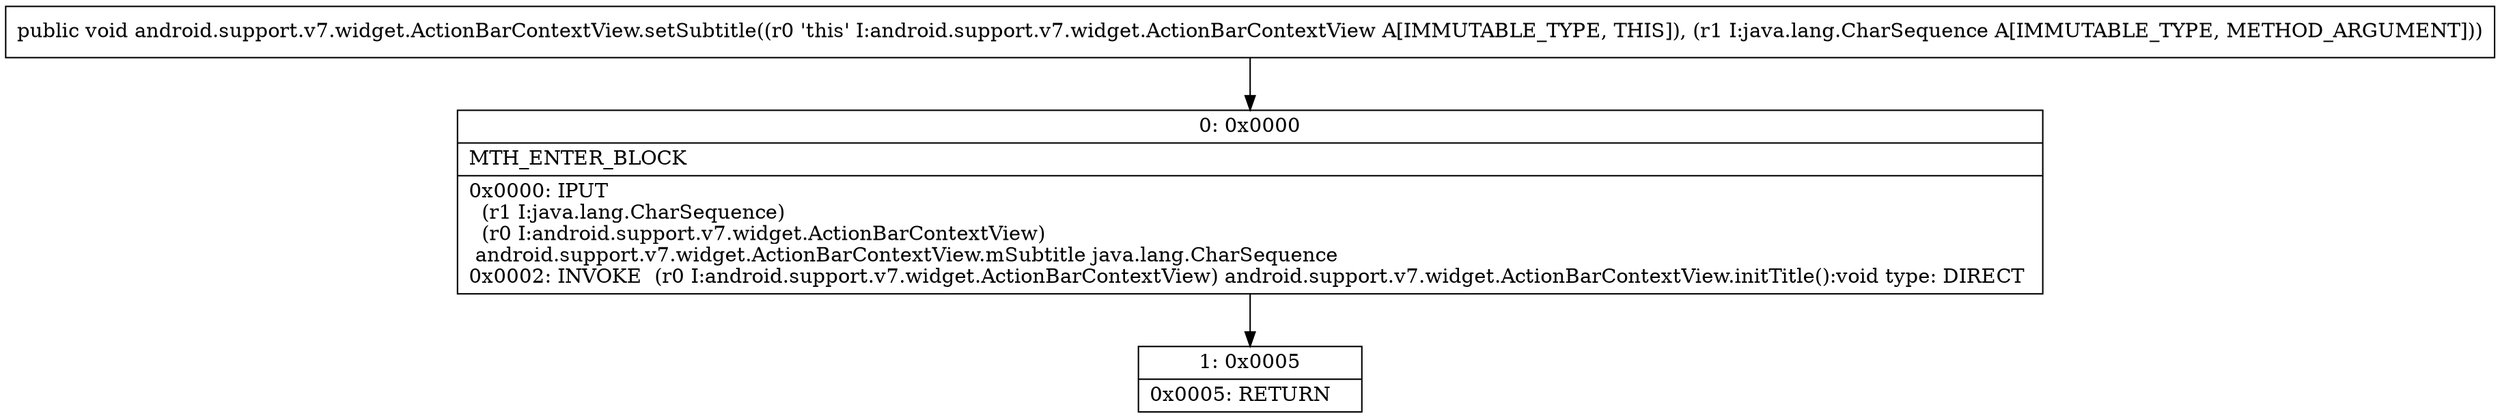 digraph "CFG forandroid.support.v7.widget.ActionBarContextView.setSubtitle(Ljava\/lang\/CharSequence;)V" {
Node_0 [shape=record,label="{0\:\ 0x0000|MTH_ENTER_BLOCK\l|0x0000: IPUT  \l  (r1 I:java.lang.CharSequence)\l  (r0 I:android.support.v7.widget.ActionBarContextView)\l android.support.v7.widget.ActionBarContextView.mSubtitle java.lang.CharSequence \l0x0002: INVOKE  (r0 I:android.support.v7.widget.ActionBarContextView) android.support.v7.widget.ActionBarContextView.initTitle():void type: DIRECT \l}"];
Node_1 [shape=record,label="{1\:\ 0x0005|0x0005: RETURN   \l}"];
MethodNode[shape=record,label="{public void android.support.v7.widget.ActionBarContextView.setSubtitle((r0 'this' I:android.support.v7.widget.ActionBarContextView A[IMMUTABLE_TYPE, THIS]), (r1 I:java.lang.CharSequence A[IMMUTABLE_TYPE, METHOD_ARGUMENT])) }"];
MethodNode -> Node_0;
Node_0 -> Node_1;
}

